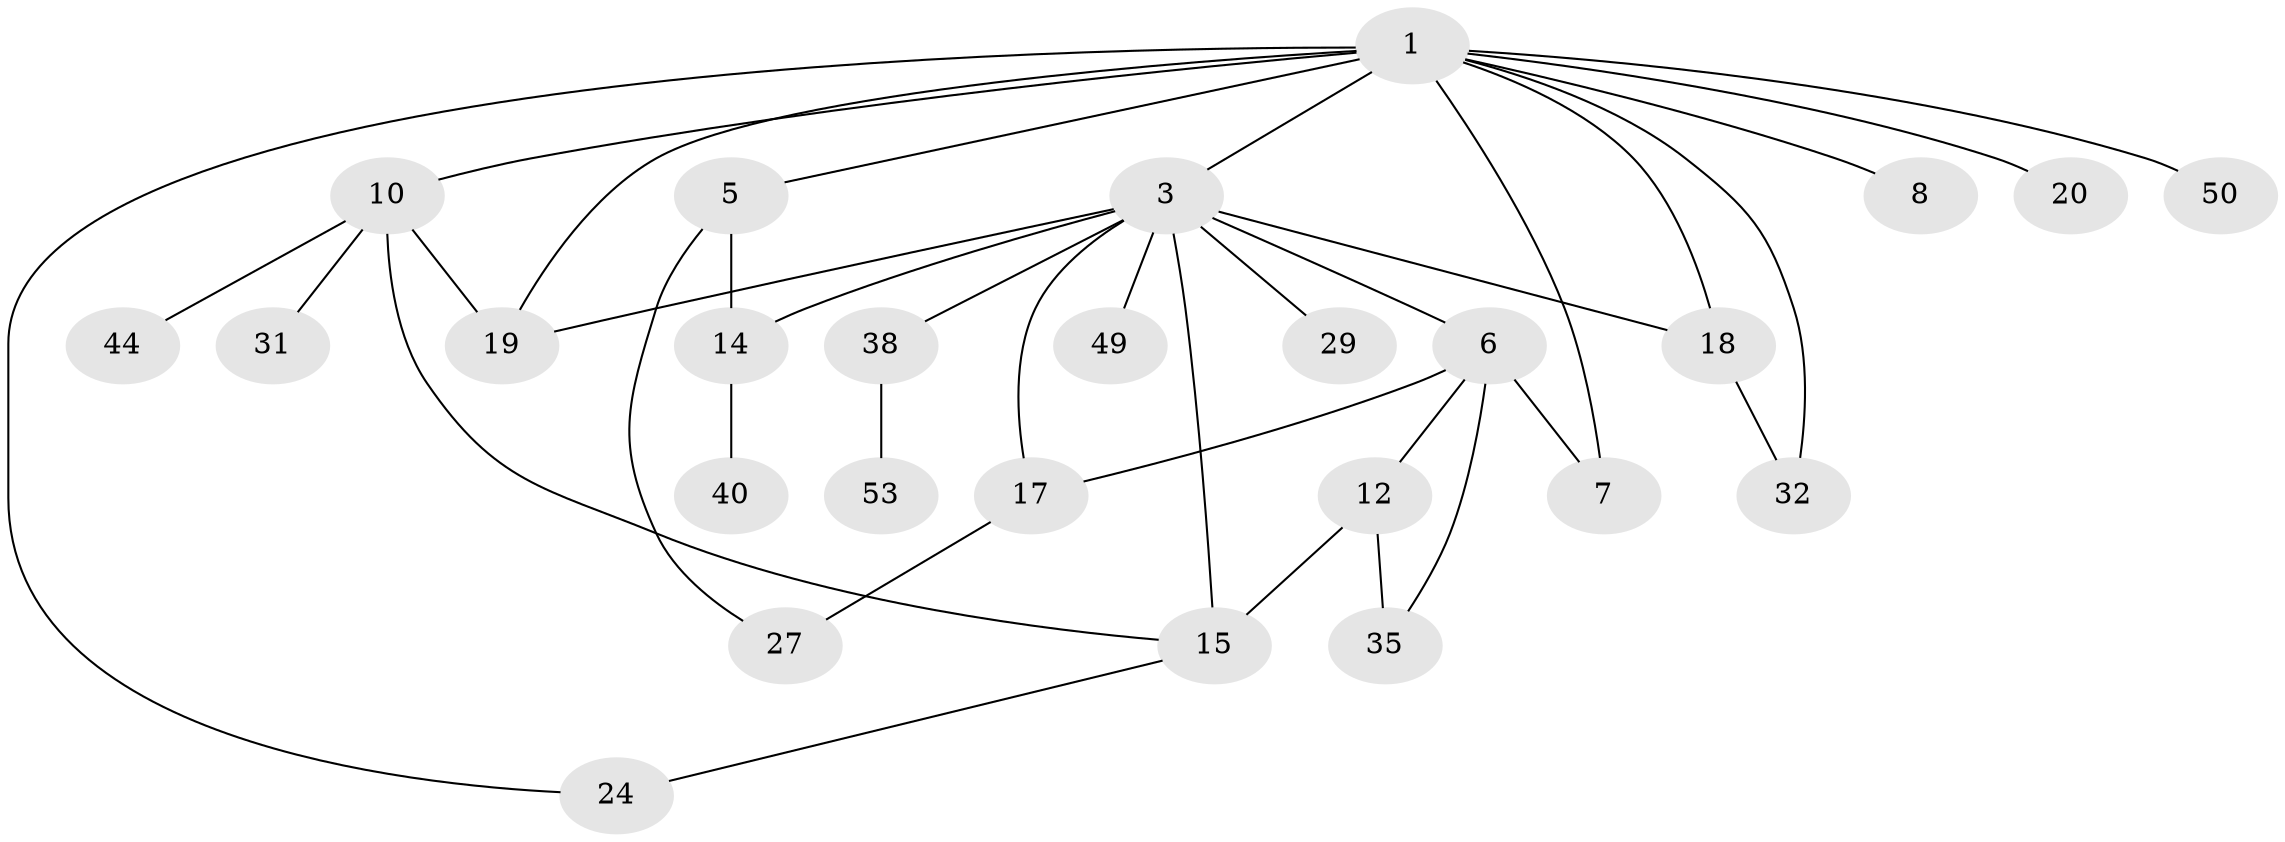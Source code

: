 // original degree distribution, {4: 0.07547169811320754, 6: 0.03773584905660377, 5: 0.11320754716981132, 3: 0.22641509433962265, 1: 0.33962264150943394, 2: 0.20754716981132076}
// Generated by graph-tools (version 1.1) at 2025/13/03/09/25 04:13:30]
// undirected, 26 vertices, 37 edges
graph export_dot {
graph [start="1"]
  node [color=gray90,style=filled];
  1 [super="+2+4"];
  3 [super="+36+9"];
  5;
  6;
  7 [super="+13"];
  8;
  10 [super="+22"];
  12 [super="+28"];
  14 [super="+33"];
  15 [super="+41+21"];
  17;
  18;
  19;
  20;
  24 [super="+45"];
  27 [super="+51"];
  29;
  31;
  32;
  35;
  38 [super="+39"];
  40;
  44;
  49;
  50;
  53;
  1 -- 24;
  1 -- 50;
  1 -- 3 [weight=2];
  1 -- 20;
  1 -- 8;
  1 -- 10;
  1 -- 32;
  1 -- 18;
  1 -- 19;
  1 -- 5;
  1 -- 7;
  3 -- 6;
  3 -- 38 [weight=2];
  3 -- 14;
  3 -- 15;
  3 -- 49;
  3 -- 17;
  3 -- 19;
  3 -- 18;
  3 -- 29;
  5 -- 14;
  5 -- 27;
  6 -- 12;
  6 -- 17;
  6 -- 7;
  6 -- 35;
  10 -- 19;
  10 -- 31;
  10 -- 44;
  10 -- 15;
  12 -- 35;
  12 -- 15;
  14 -- 40;
  15 -- 24;
  17 -- 27;
  18 -- 32;
  38 -- 53;
}
